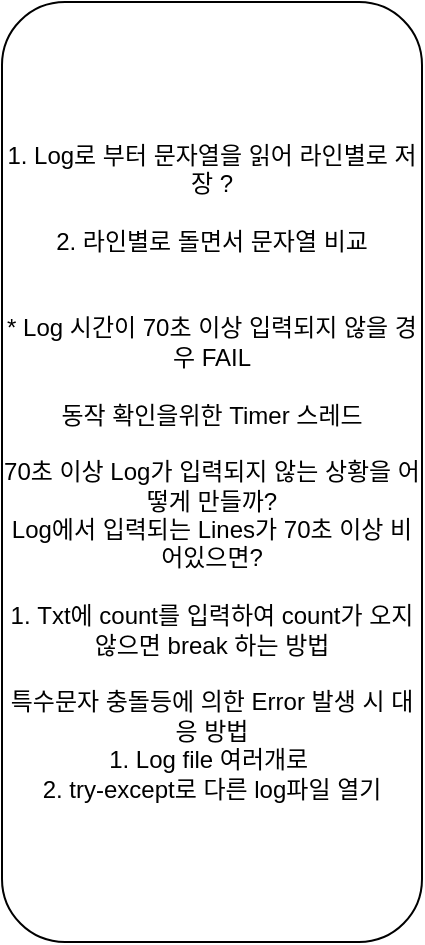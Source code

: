 <mxfile>
    <diagram id="C5RBs43oDa-KdzZeNtuy" name="Page-1">
        <mxGraphModel dx="924" dy="676" grid="1" gridSize="10" guides="1" tooltips="1" connect="1" arrows="1" fold="1" page="1" pageScale="1" pageWidth="827" pageHeight="1169" math="0" shadow="0">
            <root>
                <mxCell id="WIyWlLk6GJQsqaUBKTNV-0"/>
                <mxCell id="WIyWlLk6GJQsqaUBKTNV-1" parent="WIyWlLk6GJQsqaUBKTNV-0"/>
                <mxCell id="0" value="1. Log로 부터 문자열을 읽어 라인별로 저장 ?&lt;br&gt;&lt;br&gt;2. 라인별로 돌면서 문자열 비교&lt;br&gt;&lt;br&gt;&lt;br&gt;* Log 시간이 70초 이상 입력되지 않을 경우 FAIL&lt;br&gt;&lt;br&gt;동작 확인을위한 Timer 스레드&lt;br&gt;&lt;br&gt;70초 이상 Log가 입력되지 않는 상황을 어떻게 만들까?&lt;br&gt;Log에서 입력되는 Lines가 70초 이상 비어있으면?&lt;br&gt;&lt;br&gt;1. Txt에 count를 입력하여 count가 오지 않으면 break 하는 방법&lt;br&gt;&lt;br&gt;특수문자 충돌등에 의한 Error 발생 시 대응 방법&lt;br&gt;1. Log file 여러개로&amp;nbsp;&lt;br&gt;2. try-except로 다른 log파일 열기" style="rounded=1;whiteSpace=wrap;html=1;fontSize=12;glass=0;strokeWidth=1;shadow=0;" parent="WIyWlLk6GJQsqaUBKTNV-1" vertex="1">
                    <mxGeometry x="550" y="140" width="210" height="470" as="geometry"/>
                </mxCell>
            </root>
        </mxGraphModel>
    </diagram>
</mxfile>